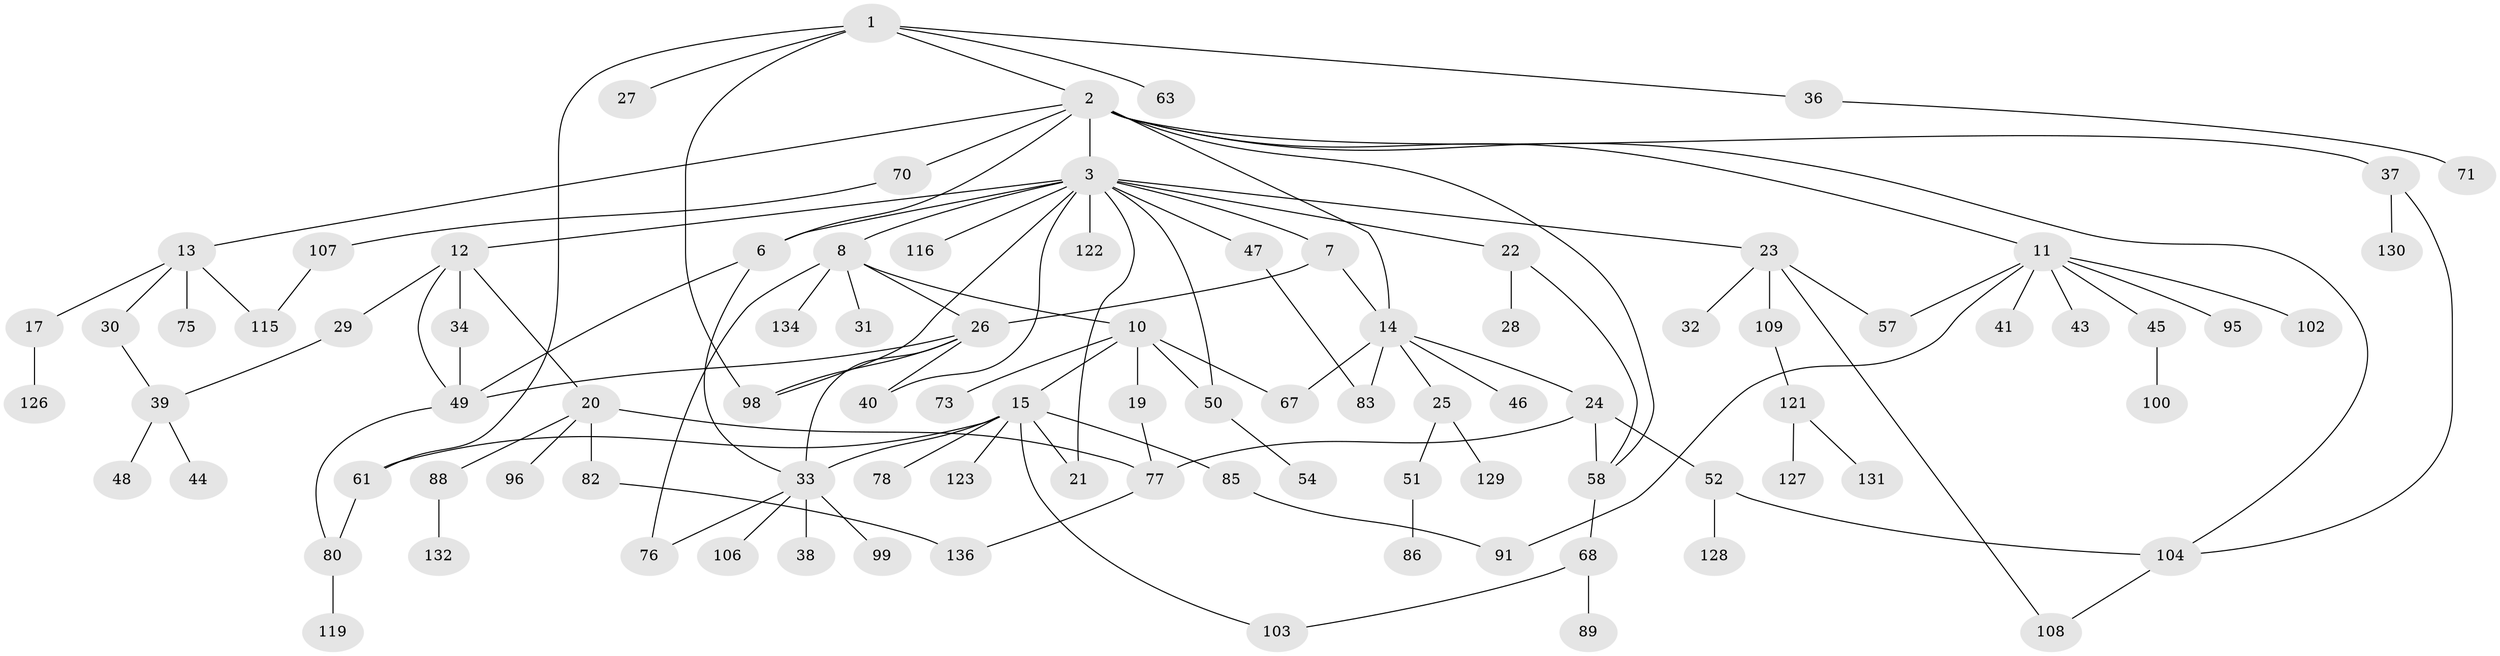 // original degree distribution, {7: 0.014705882352941176, 8: 0.007352941176470588, 10: 0.007352941176470588, 6: 0.03676470588235294, 4: 0.07352941176470588, 5: 0.07352941176470588, 1: 0.34558823529411764, 2: 0.3161764705882353, 3: 0.125}
// Generated by graph-tools (version 1.1) at 2025/10/02/27/25 16:10:54]
// undirected, 94 vertices, 124 edges
graph export_dot {
graph [start="1"]
  node [color=gray90,style=filled];
  1 [super="+72"];
  2 [super="+5"];
  3 [super="+4"];
  6 [super="+93"];
  7 [super="+9"];
  8 [super="+74"];
  10 [super="+55"];
  11 [super="+18"];
  12 [super="+105"];
  13 [super="+110"];
  14 [super="+42"];
  15 [super="+16"];
  17;
  19;
  20 [super="+92"];
  21 [super="+133"];
  22;
  23 [super="+66"];
  24 [super="+84"];
  25 [super="+35"];
  26 [super="+124"];
  27;
  28;
  29;
  30;
  31 [super="+65"];
  32 [super="+112"];
  33 [super="+60"];
  34 [super="+59"];
  36;
  37 [super="+79"];
  38;
  39 [super="+94"];
  40;
  41 [super="+62"];
  43;
  44;
  45;
  46;
  47 [super="+56"];
  48;
  49 [super="+64"];
  50 [super="+53"];
  51;
  52;
  54;
  57 [super="+90"];
  58 [super="+69"];
  61;
  63;
  67;
  68;
  70 [super="+101"];
  71 [super="+81"];
  73;
  75;
  76 [super="+87"];
  77 [super="+97"];
  78;
  80 [super="+120"];
  82 [super="+114"];
  83;
  85;
  86 [super="+118"];
  88 [super="+125"];
  89 [super="+135"];
  91;
  95;
  96;
  98;
  99;
  100;
  102;
  103 [super="+113"];
  104 [super="+117"];
  106;
  107 [super="+111"];
  108;
  109;
  115;
  116;
  119;
  121;
  122;
  123;
  126;
  127;
  128;
  129;
  130;
  131;
  132;
  134;
  136;
  1 -- 2;
  1 -- 27;
  1 -- 36;
  1 -- 61;
  1 -- 63;
  1 -- 98;
  2 -- 3;
  2 -- 11;
  2 -- 13;
  2 -- 37;
  2 -- 14;
  2 -- 6;
  2 -- 58;
  2 -- 70;
  2 -- 104;
  3 -- 6;
  3 -- 12;
  3 -- 22;
  3 -- 23;
  3 -- 47;
  3 -- 98;
  3 -- 116;
  3 -- 122;
  3 -- 50;
  3 -- 7;
  3 -- 8;
  3 -- 40;
  3 -- 21;
  6 -- 49;
  6 -- 33;
  7 -- 14;
  7 -- 26;
  8 -- 10;
  8 -- 31;
  8 -- 26 [weight=2];
  8 -- 76 [weight=2];
  8 -- 134;
  10 -- 15;
  10 -- 19;
  10 -- 50;
  10 -- 67;
  10 -- 73;
  11 -- 43;
  11 -- 102;
  11 -- 41;
  11 -- 91;
  11 -- 45;
  11 -- 95;
  11 -- 57;
  12 -- 20;
  12 -- 29;
  12 -- 34;
  12 -- 49;
  13 -- 17;
  13 -- 30;
  13 -- 75;
  13 -- 115;
  14 -- 24;
  14 -- 25;
  14 -- 46;
  14 -- 83;
  14 -- 67;
  15 -- 21;
  15 -- 33;
  15 -- 61;
  15 -- 85;
  15 -- 103;
  15 -- 123;
  15 -- 78;
  17 -- 126;
  19 -- 77;
  20 -- 82;
  20 -- 88;
  20 -- 96;
  20 -- 77;
  22 -- 28;
  22 -- 58;
  23 -- 32;
  23 -- 109;
  23 -- 108;
  23 -- 57;
  24 -- 52;
  24 -- 77;
  24 -- 58;
  25 -- 129;
  25 -- 51;
  26 -- 40;
  26 -- 49;
  26 -- 98;
  26 -- 33;
  29 -- 39;
  30 -- 39;
  33 -- 38;
  33 -- 99;
  33 -- 76;
  33 -- 106;
  34 -- 49;
  36 -- 71;
  37 -- 104;
  37 -- 130;
  39 -- 44;
  39 -- 48;
  45 -- 100;
  47 -- 83;
  49 -- 80;
  50 -- 54;
  51 -- 86;
  52 -- 128;
  52 -- 104;
  58 -- 68;
  61 -- 80;
  68 -- 89;
  68 -- 103;
  70 -- 107;
  77 -- 136;
  80 -- 119;
  82 -- 136;
  85 -- 91;
  88 -- 132;
  104 -- 108;
  107 -- 115;
  109 -- 121;
  121 -- 127;
  121 -- 131;
}
